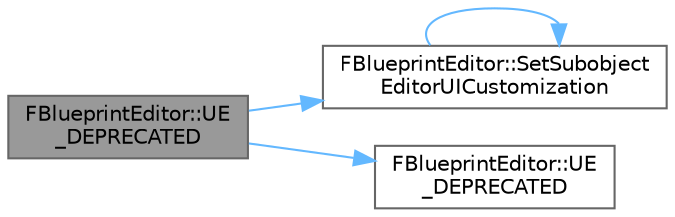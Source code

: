 digraph "FBlueprintEditor::UE_DEPRECATED"
{
 // INTERACTIVE_SVG=YES
 // LATEX_PDF_SIZE
  bgcolor="transparent";
  edge [fontname=Helvetica,fontsize=10,labelfontname=Helvetica,labelfontsize=10];
  node [fontname=Helvetica,fontsize=10,shape=box,height=0.2,width=0.4];
  rankdir="LR";
  Node1 [id="Node000001",label="FBlueprintEditor::UE\l_DEPRECATED",height=0.2,width=0.4,color="gray40", fillcolor="grey60", style="filled", fontcolor="black",tooltip=" "];
  Node1 -> Node2 [id="edge1_Node000001_Node000002",color="steelblue1",style="solid",tooltip=" "];
  Node2 [id="Node000002",label="FBlueprintEditor::SetSubobject\lEditorUICustomization",height=0.2,width=0.4,color="grey40", fillcolor="white", style="filled",URL="$dd/d29/classFBlueprintEditor.html#a2356bfabe7829e158fc0d058cc34d709",tooltip="Sets subobject editor UI customization."];
  Node2 -> Node2 [id="edge2_Node000002_Node000002",color="steelblue1",style="solid",tooltip=" "];
  Node1 -> Node3 [id="edge3_Node000001_Node000003",color="steelblue1",style="solid",tooltip=" "];
  Node3 [id="Node000003",label="FBlueprintEditor::UE\l_DEPRECATED",height=0.2,width=0.4,color="grey40", fillcolor="white", style="filled",URL="$dd/d29/classFBlueprintEditor.html#a1e400cfb6ead6839419e136a838df0bd",tooltip=" "];
}
